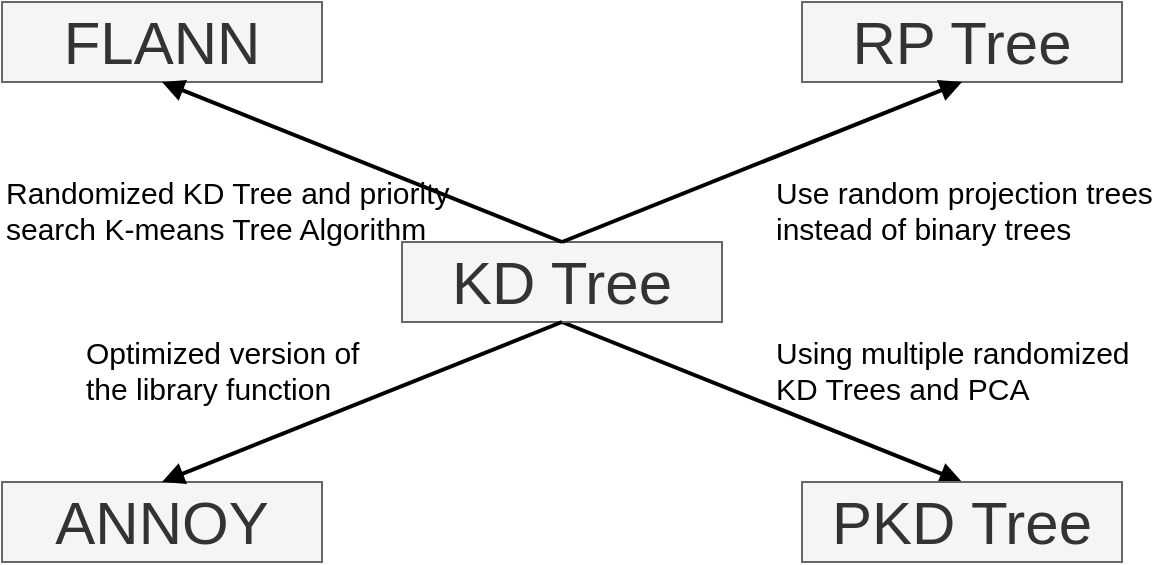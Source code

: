 <mxfile version="24.2.3" type="github">
  <diagram name="第 1 页" id="rX4XqB-BK7pTMZINfUZ2">
    <mxGraphModel dx="1434" dy="772" grid="1" gridSize="10" guides="1" tooltips="1" connect="1" arrows="1" fold="1" page="0" pageScale="1" pageWidth="827" pageHeight="1169" math="0" shadow="0">
      <root>
        <mxCell id="0" />
        <mxCell id="1" parent="0" />
        <mxCell id="3Zr96Ve8bUsjp6WwkRUv-5" style="rounded=0;orthogonalLoop=1;jettySize=auto;html=1;exitX=0.5;exitY=1;exitDx=0;exitDy=0;entryX=0.5;entryY=0;entryDx=0;entryDy=0;strokeWidth=2;endArrow=block;endFill=1;" edge="1" parent="1" source="3Zr96Ve8bUsjp6WwkRUv-1" target="3Zr96Ve8bUsjp6WwkRUv-2">
          <mxGeometry relative="1" as="geometry" />
        </mxCell>
        <mxCell id="3Zr96Ve8bUsjp6WwkRUv-1" value="&lt;font style=&quot;font-size: 30px;&quot;&gt;KD Tree&lt;/font&gt;" style="rounded=0;whiteSpace=wrap;html=1;fillColor=#f5f5f5;strokeColor=#666666;fontColor=#333333;" vertex="1" parent="1">
          <mxGeometry x="280" y="240" width="160" height="40" as="geometry" />
        </mxCell>
        <mxCell id="3Zr96Ve8bUsjp6WwkRUv-2" value="&lt;font style=&quot;font-size: 30px;&quot;&gt;PKD Tree&lt;/font&gt;" style="rounded=0;whiteSpace=wrap;html=1;fillColor=#f5f5f5;strokeColor=#666666;fontColor=#333333;" vertex="1" parent="1">
          <mxGeometry x="480" y="360" width="160" height="40" as="geometry" />
        </mxCell>
        <mxCell id="3Zr96Ve8bUsjp6WwkRUv-6" value="&lt;font style=&quot;font-size: 15px;&quot;&gt;Using multiple randomized KD Trees and PCA&lt;/font&gt;" style="text;whiteSpace=wrap;html=1;" vertex="1" parent="1">
          <mxGeometry x="465" y="280" width="190" height="40" as="geometry" />
        </mxCell>
        <mxCell id="3Zr96Ve8bUsjp6WwkRUv-7" value="Optimized version of the library function" style="text;whiteSpace=wrap;fontSize=15;" vertex="1" parent="1">
          <mxGeometry x="120" y="280" width="160" height="40" as="geometry" />
        </mxCell>
        <mxCell id="3Zr96Ve8bUsjp6WwkRUv-8" value="&lt;font style=&quot;font-size: 30px;&quot;&gt;ANNOY&lt;/font&gt;" style="rounded=0;whiteSpace=wrap;html=1;fillColor=#f5f5f5;strokeColor=#666666;fontColor=#333333;" vertex="1" parent="1">
          <mxGeometry x="80" y="360" width="160" height="40" as="geometry" />
        </mxCell>
        <mxCell id="3Zr96Ve8bUsjp6WwkRUv-10" style="rounded=0;orthogonalLoop=1;jettySize=auto;html=1;exitX=0.5;exitY=1;exitDx=0;exitDy=0;strokeWidth=2;endArrow=block;endFill=1;entryX=0.5;entryY=0;entryDx=0;entryDy=0;" edge="1" parent="1" source="3Zr96Ve8bUsjp6WwkRUv-1" target="3Zr96Ve8bUsjp6WwkRUv-8">
          <mxGeometry relative="1" as="geometry">
            <mxPoint x="370" y="290" as="sourcePoint" />
            <mxPoint x="220" y="360" as="targetPoint" />
          </mxGeometry>
        </mxCell>
        <mxCell id="3Zr96Ve8bUsjp6WwkRUv-12" value="&lt;font style=&quot;font-size: 30px;&quot;&gt;RP Tree&lt;/font&gt;" style="rounded=0;whiteSpace=wrap;html=1;fillColor=#f5f5f5;strokeColor=#666666;fontColor=#333333;" vertex="1" parent="1">
          <mxGeometry x="480" y="120" width="160" height="40" as="geometry" />
        </mxCell>
        <mxCell id="3Zr96Ve8bUsjp6WwkRUv-13" style="rounded=0;orthogonalLoop=1;jettySize=auto;html=1;exitX=0.5;exitY=0;exitDx=0;exitDy=0;entryX=0.5;entryY=1;entryDx=0;entryDy=0;strokeWidth=2;endArrow=block;endFill=1;" edge="1" parent="1" source="3Zr96Ve8bUsjp6WwkRUv-1" target="3Zr96Ve8bUsjp6WwkRUv-12">
          <mxGeometry relative="1" as="geometry">
            <mxPoint x="370" y="290" as="sourcePoint" />
            <mxPoint x="570" y="370" as="targetPoint" />
          </mxGeometry>
        </mxCell>
        <mxCell id="3Zr96Ve8bUsjp6WwkRUv-14" value="Use random projection trees instead of binary trees" style="text;whiteSpace=wrap;fontSize=15;" vertex="1" parent="1">
          <mxGeometry x="465" y="200" width="200" height="40" as="geometry" />
        </mxCell>
        <mxCell id="3Zr96Ve8bUsjp6WwkRUv-15" value="&lt;font style=&quot;font-size: 30px;&quot;&gt;FLANN&lt;/font&gt;" style="rounded=0;whiteSpace=wrap;html=1;fillColor=#f5f5f5;strokeColor=#666666;fontColor=#333333;" vertex="1" parent="1">
          <mxGeometry x="80" y="120" width="160" height="40" as="geometry" />
        </mxCell>
        <mxCell id="3Zr96Ve8bUsjp6WwkRUv-17" value="Randomized KD Tree and priority search K-means Tree Algorithm" style="text;whiteSpace=wrap;fontSize=15;" vertex="1" parent="1">
          <mxGeometry x="80" y="200" width="240" height="40" as="geometry" />
        </mxCell>
        <mxCell id="3Zr96Ve8bUsjp6WwkRUv-18" style="rounded=0;orthogonalLoop=1;jettySize=auto;html=1;entryX=0.5;entryY=1;entryDx=0;entryDy=0;strokeWidth=2;endArrow=block;endFill=1;exitX=0.5;exitY=0;exitDx=0;exitDy=0;" edge="1" parent="1" source="3Zr96Ve8bUsjp6WwkRUv-1" target="3Zr96Ve8bUsjp6WwkRUv-15">
          <mxGeometry relative="1" as="geometry">
            <mxPoint x="340" y="220" as="sourcePoint" />
            <mxPoint x="570" y="170" as="targetPoint" />
          </mxGeometry>
        </mxCell>
      </root>
    </mxGraphModel>
  </diagram>
</mxfile>
